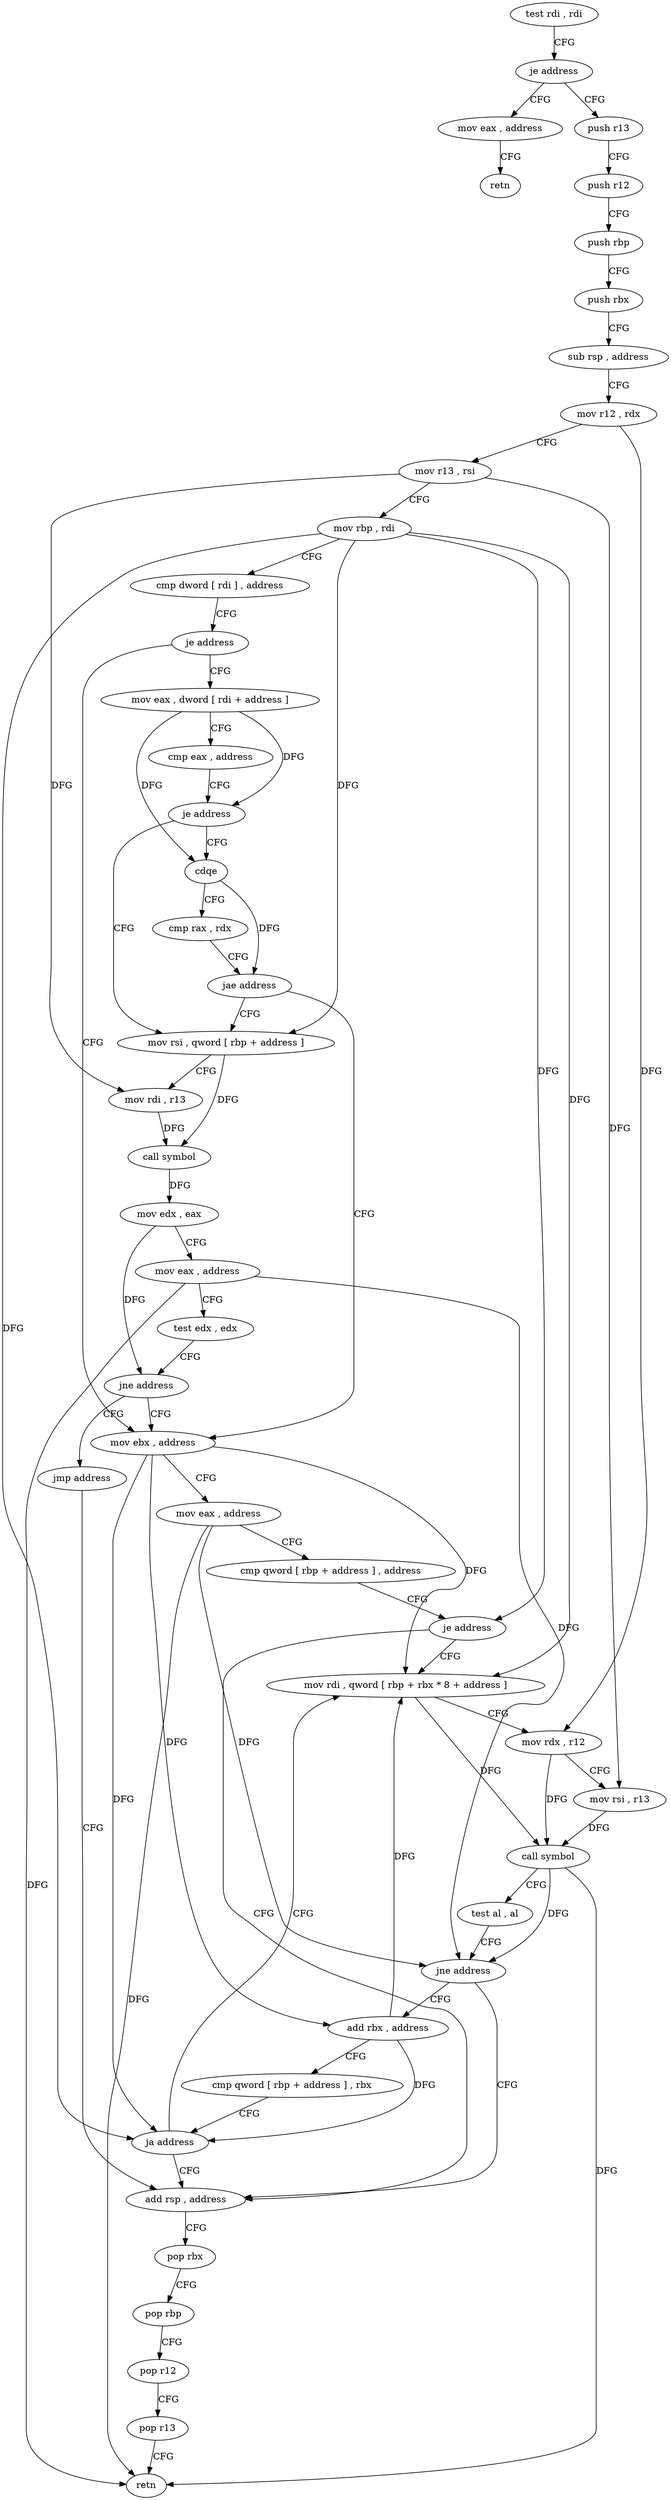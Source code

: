digraph "func" {
"122514" [label = "test rdi , rdi" ]
"122517" [label = "je address" ]
"122641" [label = "mov eax , address" ]
"122519" [label = "push r13" ]
"122646" [label = "retn" ]
"122521" [label = "push r12" ]
"122523" [label = "push rbp" ]
"122524" [label = "push rbx" ]
"122525" [label = "sub rsp , address" ]
"122529" [label = "mov r12 , rdx" ]
"122532" [label = "mov r13 , rsi" ]
"122535" [label = "mov rbp , rdi" ]
"122538" [label = "cmp dword [ rdi ] , address" ]
"122541" [label = "je address" ]
"122601" [label = "mov eax , dword [ rdi + address ]" ]
"122543" [label = "mov ebx , address" ]
"122604" [label = "cmp eax , address" ]
"122607" [label = "je address" ]
"122616" [label = "mov rsi , qword [ rbp + address ]" ]
"122609" [label = "cdqe" ]
"122548" [label = "mov eax , address" ]
"122553" [label = "cmp qword [ rbp + address ] , address" ]
"122558" [label = "je address" ]
"122590" [label = "add rsp , address" ]
"122560" [label = "mov rdi , qword [ rbp + rbx * 8 + address ]" ]
"122620" [label = "mov rdi , r13" ]
"122623" [label = "call symbol" ]
"122628" [label = "mov edx , eax" ]
"122630" [label = "mov eax , address" ]
"122635" [label = "test edx , edx" ]
"122637" [label = "jne address" ]
"122639" [label = "jmp address" ]
"122611" [label = "cmp rax , rdx" ]
"122614" [label = "jae address" ]
"122594" [label = "pop rbx" ]
"122595" [label = "pop rbp" ]
"122596" [label = "pop r12" ]
"122598" [label = "pop r13" ]
"122600" [label = "retn" ]
"122565" [label = "mov rdx , r12" ]
"122568" [label = "mov rsi , r13" ]
"122571" [label = "call symbol" ]
"122576" [label = "test al , al" ]
"122578" [label = "jne address" ]
"122580" [label = "add rbx , address" ]
"122584" [label = "cmp qword [ rbp + address ] , rbx" ]
"122588" [label = "ja address" ]
"122514" -> "122517" [ label = "CFG" ]
"122517" -> "122641" [ label = "CFG" ]
"122517" -> "122519" [ label = "CFG" ]
"122641" -> "122646" [ label = "CFG" ]
"122519" -> "122521" [ label = "CFG" ]
"122521" -> "122523" [ label = "CFG" ]
"122523" -> "122524" [ label = "CFG" ]
"122524" -> "122525" [ label = "CFG" ]
"122525" -> "122529" [ label = "CFG" ]
"122529" -> "122532" [ label = "CFG" ]
"122529" -> "122565" [ label = "DFG" ]
"122532" -> "122535" [ label = "CFG" ]
"122532" -> "122620" [ label = "DFG" ]
"122532" -> "122568" [ label = "DFG" ]
"122535" -> "122538" [ label = "CFG" ]
"122535" -> "122558" [ label = "DFG" ]
"122535" -> "122616" [ label = "DFG" ]
"122535" -> "122560" [ label = "DFG" ]
"122535" -> "122588" [ label = "DFG" ]
"122538" -> "122541" [ label = "CFG" ]
"122541" -> "122601" [ label = "CFG" ]
"122541" -> "122543" [ label = "CFG" ]
"122601" -> "122604" [ label = "CFG" ]
"122601" -> "122607" [ label = "DFG" ]
"122601" -> "122609" [ label = "DFG" ]
"122543" -> "122548" [ label = "CFG" ]
"122543" -> "122560" [ label = "DFG" ]
"122543" -> "122580" [ label = "DFG" ]
"122543" -> "122588" [ label = "DFG" ]
"122604" -> "122607" [ label = "CFG" ]
"122607" -> "122616" [ label = "CFG" ]
"122607" -> "122609" [ label = "CFG" ]
"122616" -> "122620" [ label = "CFG" ]
"122616" -> "122623" [ label = "DFG" ]
"122609" -> "122611" [ label = "CFG" ]
"122609" -> "122614" [ label = "DFG" ]
"122548" -> "122553" [ label = "CFG" ]
"122548" -> "122600" [ label = "DFG" ]
"122548" -> "122578" [ label = "DFG" ]
"122553" -> "122558" [ label = "CFG" ]
"122558" -> "122590" [ label = "CFG" ]
"122558" -> "122560" [ label = "CFG" ]
"122590" -> "122594" [ label = "CFG" ]
"122560" -> "122565" [ label = "CFG" ]
"122560" -> "122571" [ label = "DFG" ]
"122620" -> "122623" [ label = "DFG" ]
"122623" -> "122628" [ label = "DFG" ]
"122628" -> "122630" [ label = "CFG" ]
"122628" -> "122637" [ label = "DFG" ]
"122630" -> "122635" [ label = "CFG" ]
"122630" -> "122600" [ label = "DFG" ]
"122630" -> "122578" [ label = "DFG" ]
"122635" -> "122637" [ label = "CFG" ]
"122637" -> "122543" [ label = "CFG" ]
"122637" -> "122639" [ label = "CFG" ]
"122639" -> "122590" [ label = "CFG" ]
"122611" -> "122614" [ label = "CFG" ]
"122614" -> "122543" [ label = "CFG" ]
"122614" -> "122616" [ label = "CFG" ]
"122594" -> "122595" [ label = "CFG" ]
"122595" -> "122596" [ label = "CFG" ]
"122596" -> "122598" [ label = "CFG" ]
"122598" -> "122600" [ label = "CFG" ]
"122565" -> "122568" [ label = "CFG" ]
"122565" -> "122571" [ label = "DFG" ]
"122568" -> "122571" [ label = "DFG" ]
"122571" -> "122576" [ label = "CFG" ]
"122571" -> "122600" [ label = "DFG" ]
"122571" -> "122578" [ label = "DFG" ]
"122576" -> "122578" [ label = "CFG" ]
"122578" -> "122590" [ label = "CFG" ]
"122578" -> "122580" [ label = "CFG" ]
"122580" -> "122584" [ label = "CFG" ]
"122580" -> "122560" [ label = "DFG" ]
"122580" -> "122588" [ label = "DFG" ]
"122584" -> "122588" [ label = "CFG" ]
"122588" -> "122560" [ label = "CFG" ]
"122588" -> "122590" [ label = "CFG" ]
}
